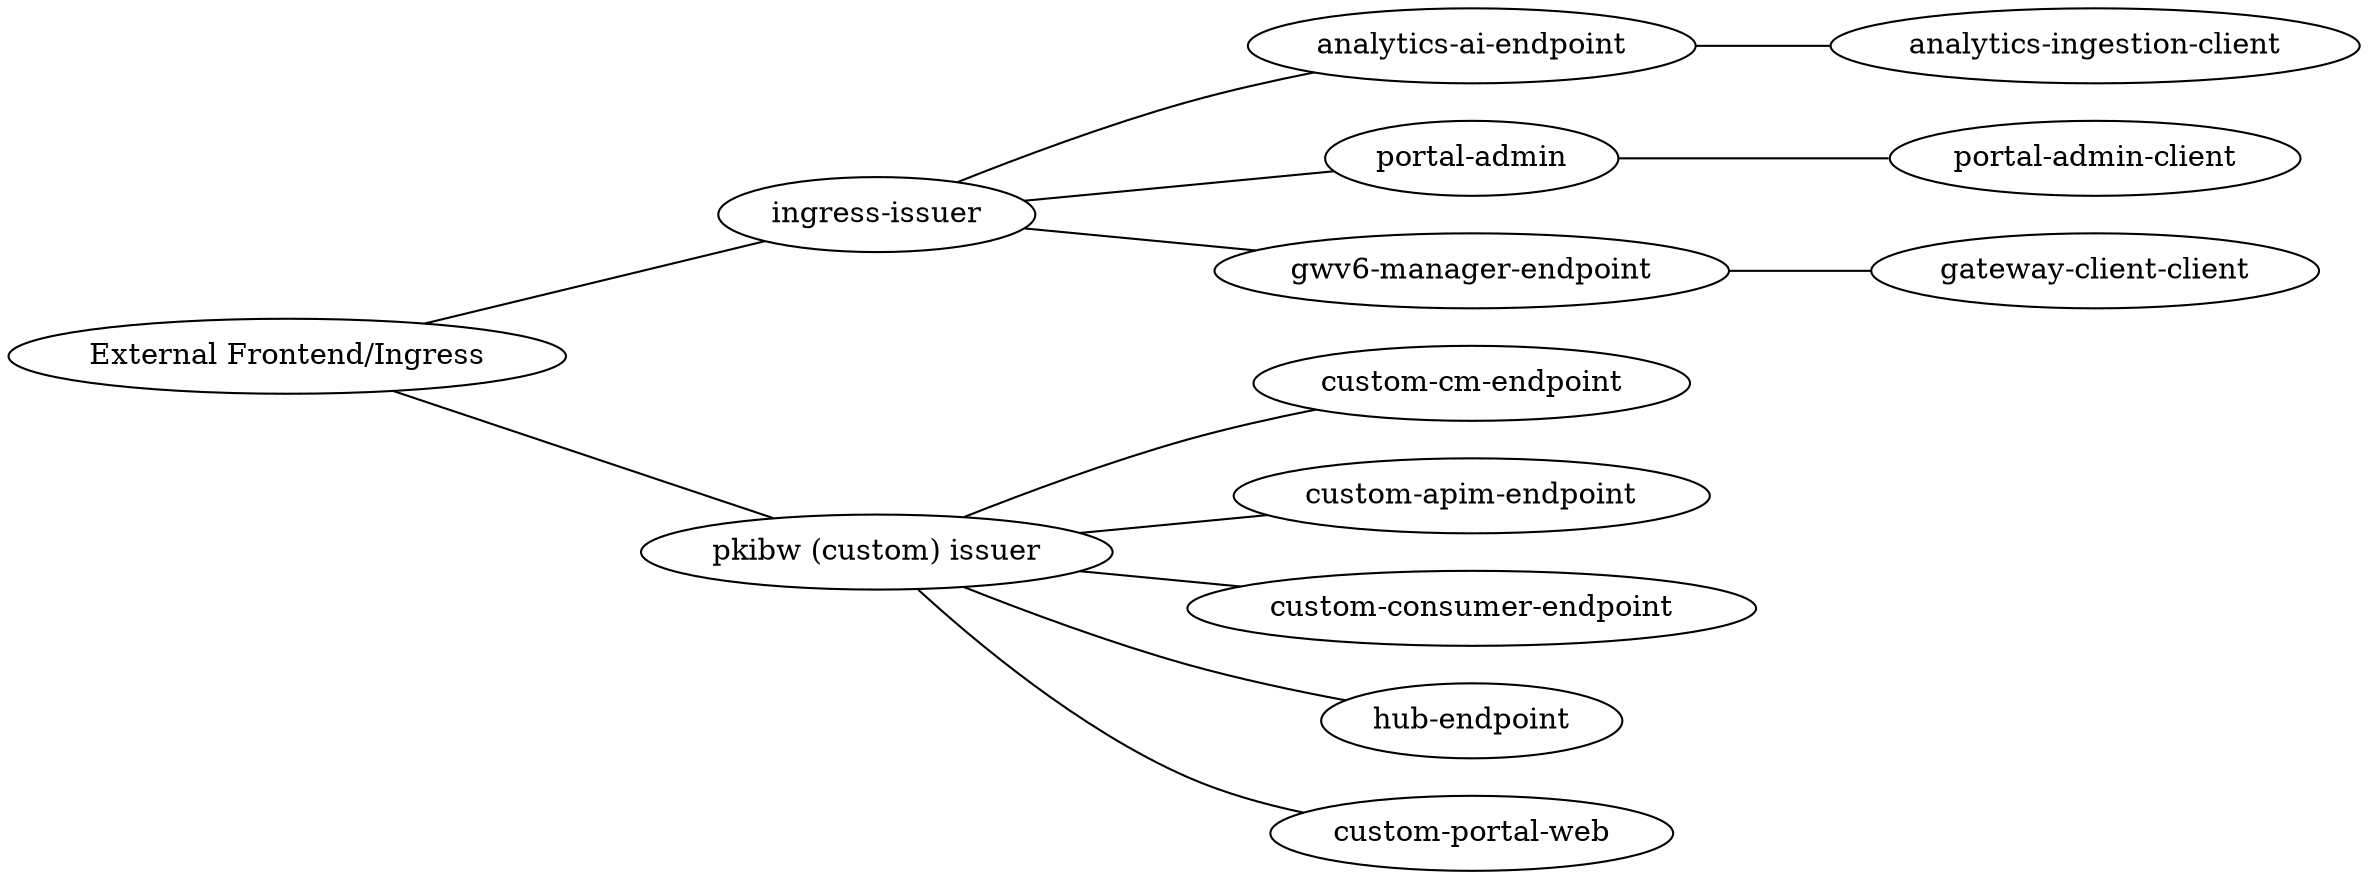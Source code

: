 graph G {
    rankdir = RL

    "analytics-ingestion-client" -- "analytics-ai-endpoint" -- "ingress-issuer"
    "portal-admin-client" -- "portal-admin"
    "gateway-client-client" -- "gwv6-manager-endpoint" -- "ingress-issuer"

    "custom-cm-endpoint" -- "pkibw (custom) issuer"
    "custom-apim-endpoint" -- "pkibw (custom) issuer"
    "custom-consumer-endpoint" -- "pkibw (custom) issuer"
    "hub-endpoint" -- "pkibw (custom) issuer"

    "ingress-issuer" -- "External Frontend/Ingress"

    "portal-admin" -- "ingress-issuer"
    "custom-portal-web" -- "pkibw (custom) issuer"

    "pkibw (custom) issuer" -- "External Frontend/Ingress"

}